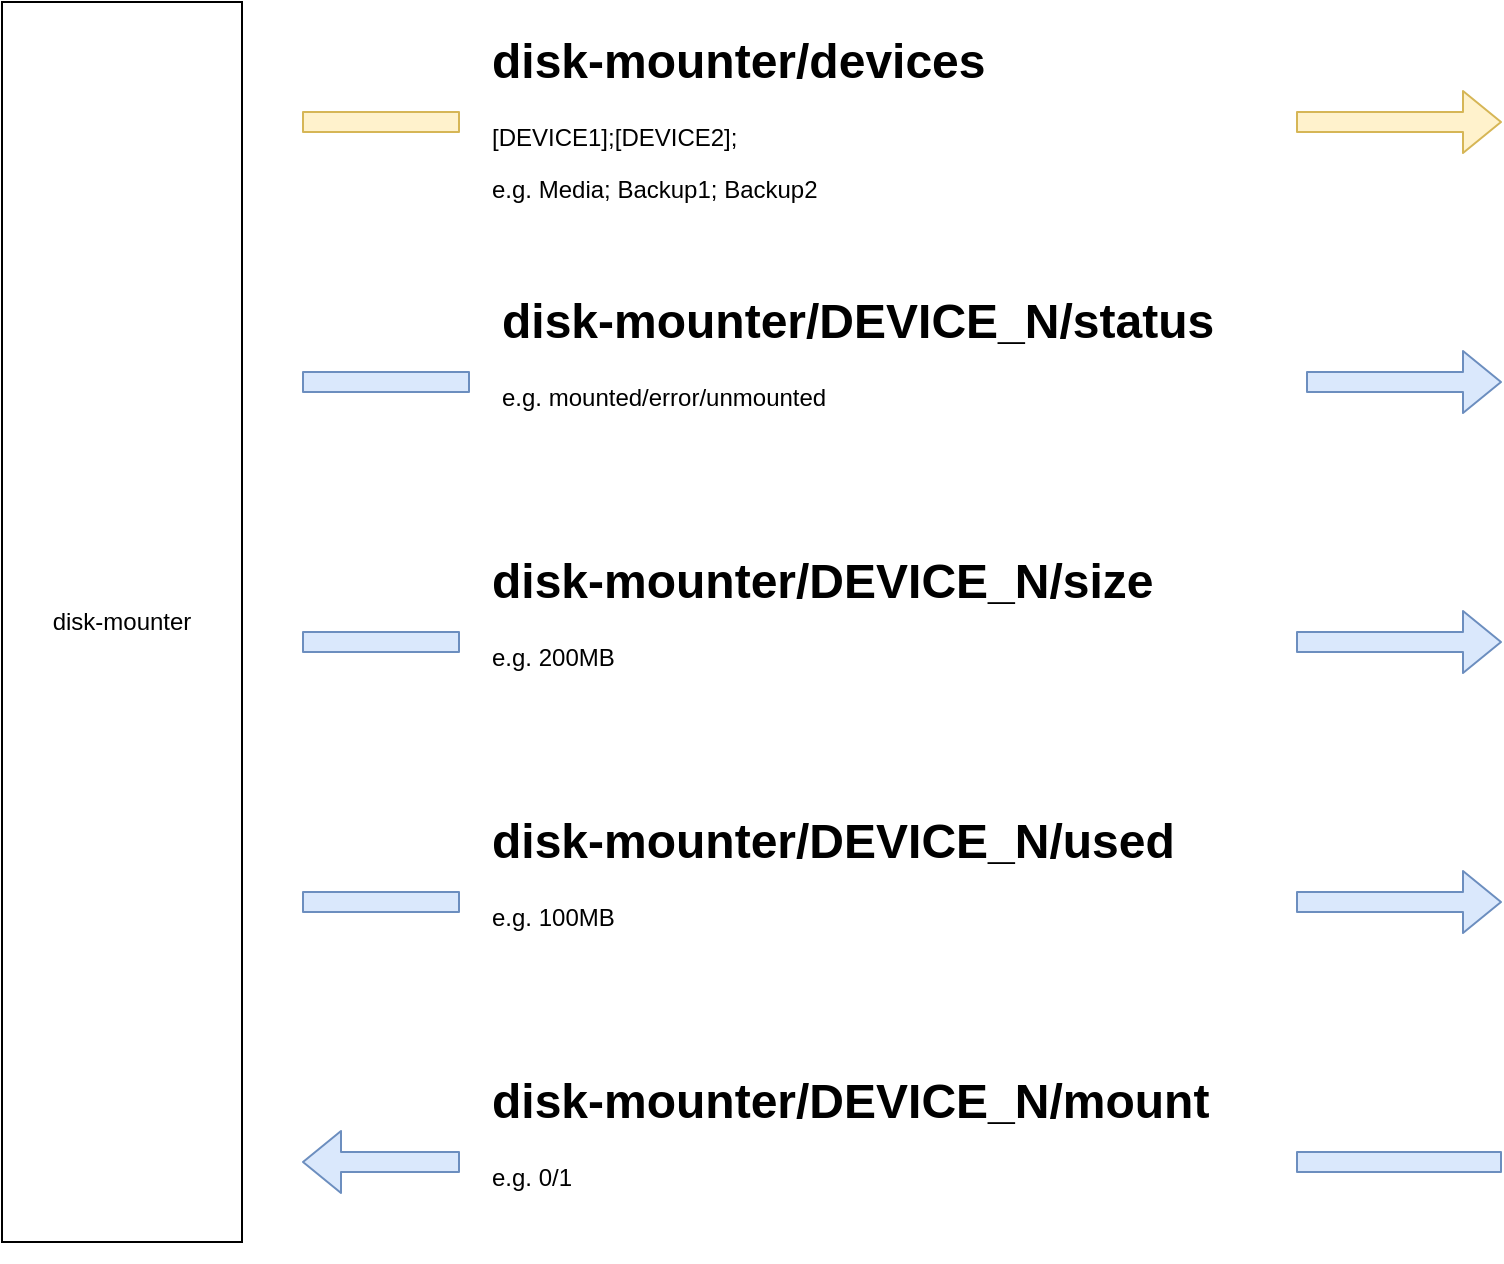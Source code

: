 <mxfile>
    <diagram id="S6DClEbOi7uRwxHJvLTS" name="Page-1">
        <mxGraphModel dx="1561" dy="792" grid="1" gridSize="10" guides="1" tooltips="1" connect="1" arrows="1" fold="1" page="1" pageScale="1" pageWidth="850" pageHeight="1100" math="0" shadow="0">
            <root>
                <mxCell id="0"/>
                <mxCell id="1" parent="0"/>
                <mxCell id="2" value="disk-mounter" style="rounded=0;whiteSpace=wrap;html=1;" parent="1" vertex="1">
                    <mxGeometry x="50" y="100" width="120" height="620" as="geometry"/>
                </mxCell>
                <mxCell id="9" value="" style="shape=flexArrow;endArrow=classic;html=1;startArrow=none;fillColor=#fff2cc;strokeColor=#d6b656;" parent="1" source="4" edge="1">
                    <mxGeometry width="50" height="50" relative="1" as="geometry">
                        <mxPoint x="205" y="160" as="sourcePoint"/>
                        <mxPoint x="800" y="160" as="targetPoint"/>
                    </mxGeometry>
                </mxCell>
                <mxCell id="4" value="&lt;h1&gt;disk-mounter/devices&lt;/h1&gt;&lt;p&gt;&lt;span&gt;[DEVICE1];[DEVICE2];&lt;/span&gt;&lt;/p&gt;&lt;p&gt;&lt;span&gt;e.g. Media; Backup1; Backup2&lt;/span&gt;&lt;br&gt;&lt;/p&gt;" style="text;html=1;strokeColor=none;fillColor=none;spacing=5;spacingTop=-20;whiteSpace=wrap;overflow=hidden;rounded=0;align=left;spacingLeft=11;" parent="1" vertex="1">
                    <mxGeometry x="279" y="110" width="418" height="100" as="geometry"/>
                </mxCell>
                <mxCell id="10" value="" style="shape=flexArrow;endArrow=none;html=1;fillColor=#fff2cc;strokeColor=#d6b656;" parent="1" target="4" edge="1">
                    <mxGeometry width="50" height="50" relative="1" as="geometry">
                        <mxPoint x="200" y="160" as="sourcePoint"/>
                        <mxPoint x="595" y="160" as="targetPoint"/>
                    </mxGeometry>
                </mxCell>
                <mxCell id="11" value="" style="shape=flexArrow;endArrow=classic;html=1;startArrow=none;fillColor=#dae8fc;strokeColor=#6c8ebf;" parent="1" source="12" edge="1">
                    <mxGeometry width="50" height="50" relative="1" as="geometry">
                        <mxPoint x="210" y="320" as="sourcePoint"/>
                        <mxPoint x="800" y="290" as="targetPoint"/>
                    </mxGeometry>
                </mxCell>
                <mxCell id="12" value="&lt;h1&gt;disk-mounter/DEVICE_N/status&lt;/h1&gt;&lt;p&gt;e.g. mounted/error/unmounted&lt;/p&gt;" style="text;html=1;strokeColor=none;fillColor=none;spacing=5;spacingTop=-20;whiteSpace=wrap;overflow=hidden;rounded=0;align=left;spacingLeft=11;" parent="1" vertex="1">
                    <mxGeometry x="284" y="240" width="418" height="100" as="geometry"/>
                </mxCell>
                <mxCell id="13" value="" style="shape=flexArrow;endArrow=none;html=1;fillColor=#dae8fc;strokeColor=#6c8ebf;" parent="1" target="12" edge="1">
                    <mxGeometry width="50" height="50" relative="1" as="geometry">
                        <mxPoint x="200" y="290" as="sourcePoint"/>
                        <mxPoint x="600" y="320" as="targetPoint"/>
                    </mxGeometry>
                </mxCell>
                <mxCell id="14" value="" style="shape=flexArrow;endArrow=classic;html=1;startArrow=none;fillColor=#dae8fc;strokeColor=#6c8ebf;" parent="1" source="15" edge="1">
                    <mxGeometry width="50" height="50" relative="1" as="geometry">
                        <mxPoint x="210" y="436" as="sourcePoint"/>
                        <mxPoint x="800" y="420" as="targetPoint"/>
                    </mxGeometry>
                </mxCell>
                <mxCell id="15" value="&lt;h1&gt;disk-mounter/DEVICE_N/size&lt;/h1&gt;&lt;p&gt;e.g. 200MB&lt;/p&gt;" style="text;html=1;strokeColor=none;fillColor=none;spacing=5;spacingTop=-20;whiteSpace=wrap;overflow=hidden;rounded=0;align=left;spacingLeft=11;" parent="1" vertex="1">
                    <mxGeometry x="279" y="370" width="418" height="100" as="geometry"/>
                </mxCell>
                <mxCell id="16" value="" style="shape=flexArrow;endArrow=none;html=1;fillColor=#dae8fc;strokeColor=#6c8ebf;" parent="1" target="15" edge="1">
                    <mxGeometry width="50" height="50" relative="1" as="geometry">
                        <mxPoint x="200" y="420" as="sourcePoint"/>
                        <mxPoint x="600" y="436" as="targetPoint"/>
                    </mxGeometry>
                </mxCell>
                <mxCell id="17" value="" style="shape=flexArrow;endArrow=classic;html=1;startArrow=none;fillColor=#dae8fc;strokeColor=#6c8ebf;" parent="1" source="18" edge="1">
                    <mxGeometry width="50" height="50" relative="1" as="geometry">
                        <mxPoint x="210" y="550" as="sourcePoint"/>
                        <mxPoint x="800" y="550" as="targetPoint"/>
                    </mxGeometry>
                </mxCell>
                <mxCell id="18" value="&lt;h1&gt;disk-mounter/DEVICE_N/used&lt;/h1&gt;&lt;p&gt;e.g. 100MB&lt;/p&gt;" style="text;html=1;strokeColor=none;fillColor=none;spacing=5;spacingTop=-20;whiteSpace=wrap;overflow=hidden;rounded=0;align=left;spacingLeft=11;" parent="1" vertex="1">
                    <mxGeometry x="279" y="500" width="418" height="100" as="geometry"/>
                </mxCell>
                <mxCell id="19" value="" style="shape=flexArrow;endArrow=none;html=1;fillColor=#dae8fc;strokeColor=#6c8ebf;" parent="1" target="18" edge="1">
                    <mxGeometry width="50" height="50" relative="1" as="geometry">
                        <mxPoint x="200" y="550" as="sourcePoint"/>
                        <mxPoint x="600" y="550" as="targetPoint"/>
                    </mxGeometry>
                </mxCell>
                <mxCell id="20" value="" style="shape=flexArrow;endArrow=none;html=1;startArrow=none;endFill=0;fillColor=#dae8fc;strokeColor=#6c8ebf;" parent="1" source="21" edge="1">
                    <mxGeometry width="50" height="50" relative="1" as="geometry">
                        <mxPoint x="200" y="680" as="sourcePoint"/>
                        <mxPoint x="800" y="680" as="targetPoint"/>
                    </mxGeometry>
                </mxCell>
                <mxCell id="21" value="&lt;h1&gt;disk-mounter/DEVICE_N/mount&lt;/h1&gt;&lt;p&gt;e.g. 0/1&lt;/p&gt;" style="text;html=1;strokeColor=none;fillColor=none;spacing=5;spacingTop=-20;whiteSpace=wrap;overflow=hidden;rounded=0;align=left;spacingLeft=11;" parent="1" vertex="1">
                    <mxGeometry x="279" y="630" width="418" height="100" as="geometry"/>
                </mxCell>
                <mxCell id="23" value="" style="shape=flexArrow;endArrow=none;html=1;startArrow=block;endFill=0;fillColor=#dae8fc;strokeColor=#6c8ebf;" parent="1" target="21" edge="1">
                    <mxGeometry width="50" height="50" relative="1" as="geometry">
                        <mxPoint x="200" y="680" as="sourcePoint"/>
                        <mxPoint x="800" y="680" as="targetPoint"/>
                    </mxGeometry>
                </mxCell>
            </root>
        </mxGraphModel>
    </diagram>
</mxfile>